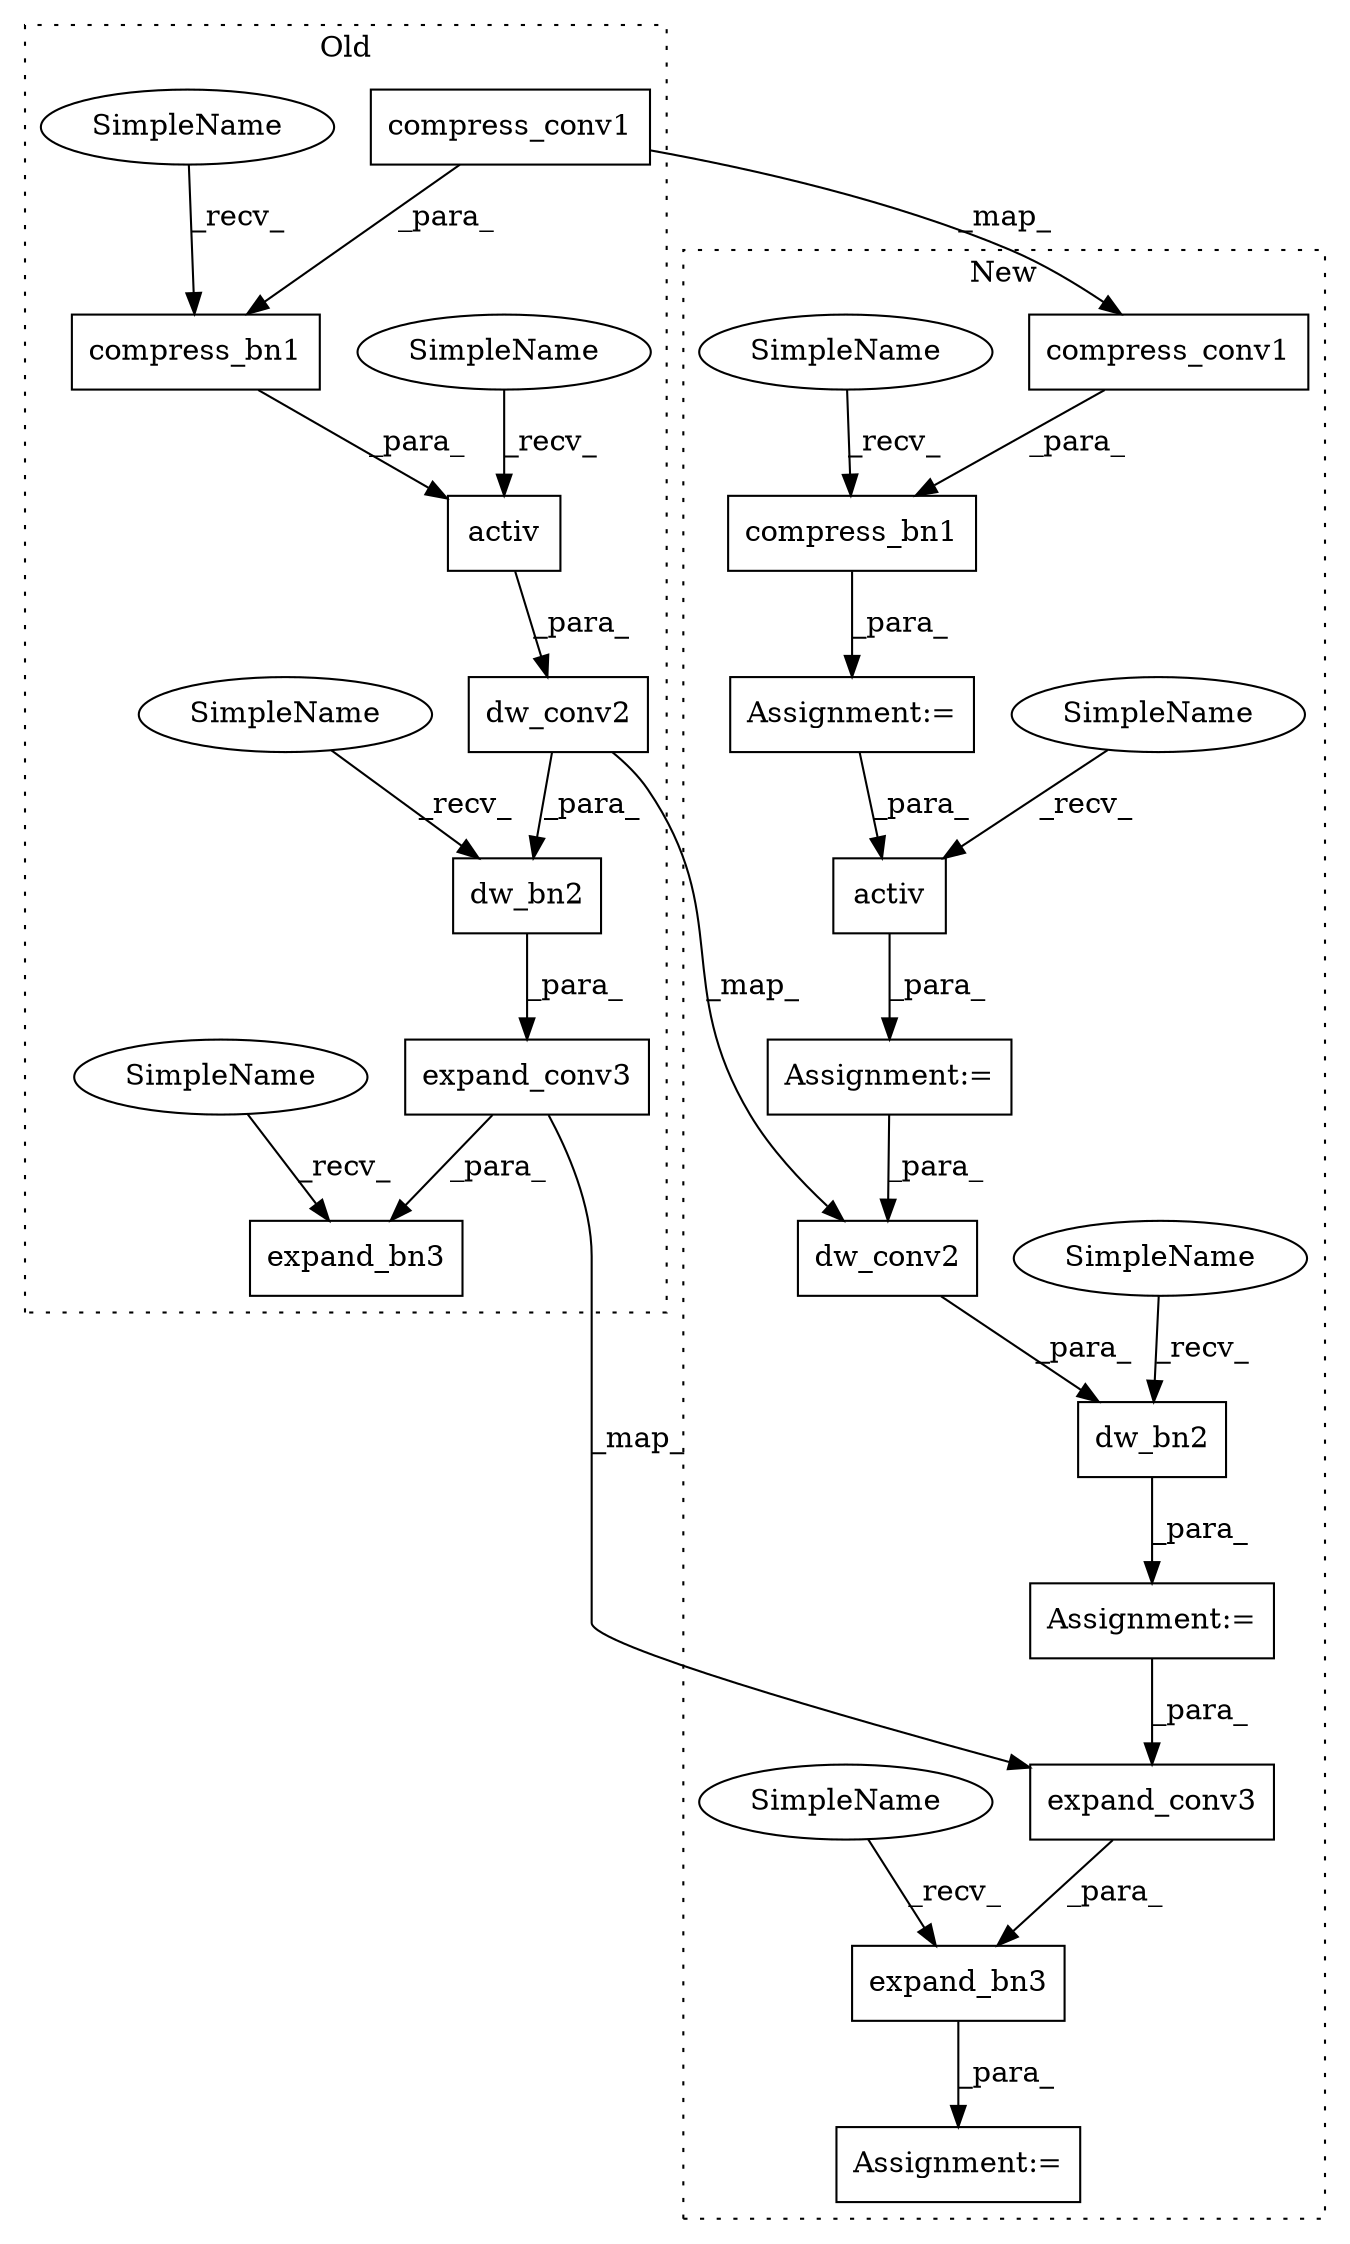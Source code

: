 digraph G {
subgraph cluster0 {
1 [label="dw_bn2" a="32" s="2708,2731" l="7,1" shape="box"];
3 [label="compress_bn1" a="32" s="2633,2668" l="13,1" shape="box"];
6 [label="expand_bn3" a="32" s="2745,2776" l="11,1" shape="box"];
7 [label="compress_conv1" a="32" s="2651,2667" l="15,1" shape="box"];
9 [label="expand_conv3" a="32" s="2761,2775" l="13,1" shape="box"];
11 [label="activ" a="32" s="2622,2669" l="6,1" shape="box"];
14 [label="dw_conv2" a="32" s="2720,2730" l="9,1" shape="box"];
19 [label="SimpleName" a="42" s="2617" l="4" shape="ellipse"];
20 [label="SimpleName" a="42" s="2628" l="4" shape="ellipse"];
21 [label="SimpleName" a="42" s="2703" l="4" shape="ellipse"];
22 [label="SimpleName" a="42" s="2740" l="4" shape="ellipse"];
label = "Old";
style="dotted";
}
subgraph cluster1 {
2 [label="compress_bn1" a="32" s="2711,2725" l="13,1" shape="box"];
4 [label="dw_bn2" a="32" s="2809,2817" l="7,1" shape="box"];
5 [label="expand_bn3" a="32" s="2859,2871" l="11,1" shape="box"];
8 [label="compress_conv1" a="32" s="2681,2697" l="15,1" shape="box"];
10 [label="expand_conv3" a="32" s="2831,2845" l="13,1" shape="box"];
12 [label="activ" a="32" s="2739,2746" l="6,1" shape="box"];
13 [label="dw_conv2" a="32" s="2785,2795" l="9,1" shape="box"];
15 [label="Assignment:=" a="7" s="2853" l="1" shape="box"];
16 [label="Assignment:=" a="7" s="2733" l="1" shape="box"];
17 [label="Assignment:=" a="7" s="2705" l="1" shape="box"];
18 [label="Assignment:=" a="7" s="2803" l="1" shape="box"];
23 [label="SimpleName" a="42" s="2804" l="4" shape="ellipse"];
24 [label="SimpleName" a="42" s="2734" l="4" shape="ellipse"];
25 [label="SimpleName" a="42" s="2706" l="4" shape="ellipse"];
26 [label="SimpleName" a="42" s="2854" l="4" shape="ellipse"];
label = "New";
style="dotted";
}
1 -> 9 [label="_para_"];
2 -> 17 [label="_para_"];
3 -> 11 [label="_para_"];
4 -> 18 [label="_para_"];
5 -> 15 [label="_para_"];
7 -> 8 [label="_map_"];
7 -> 3 [label="_para_"];
8 -> 2 [label="_para_"];
9 -> 6 [label="_para_"];
9 -> 10 [label="_map_"];
10 -> 5 [label="_para_"];
11 -> 14 [label="_para_"];
12 -> 16 [label="_para_"];
13 -> 4 [label="_para_"];
14 -> 1 [label="_para_"];
14 -> 13 [label="_map_"];
16 -> 13 [label="_para_"];
17 -> 12 [label="_para_"];
18 -> 10 [label="_para_"];
19 -> 11 [label="_recv_"];
20 -> 3 [label="_recv_"];
21 -> 1 [label="_recv_"];
22 -> 6 [label="_recv_"];
23 -> 4 [label="_recv_"];
24 -> 12 [label="_recv_"];
25 -> 2 [label="_recv_"];
26 -> 5 [label="_recv_"];
}